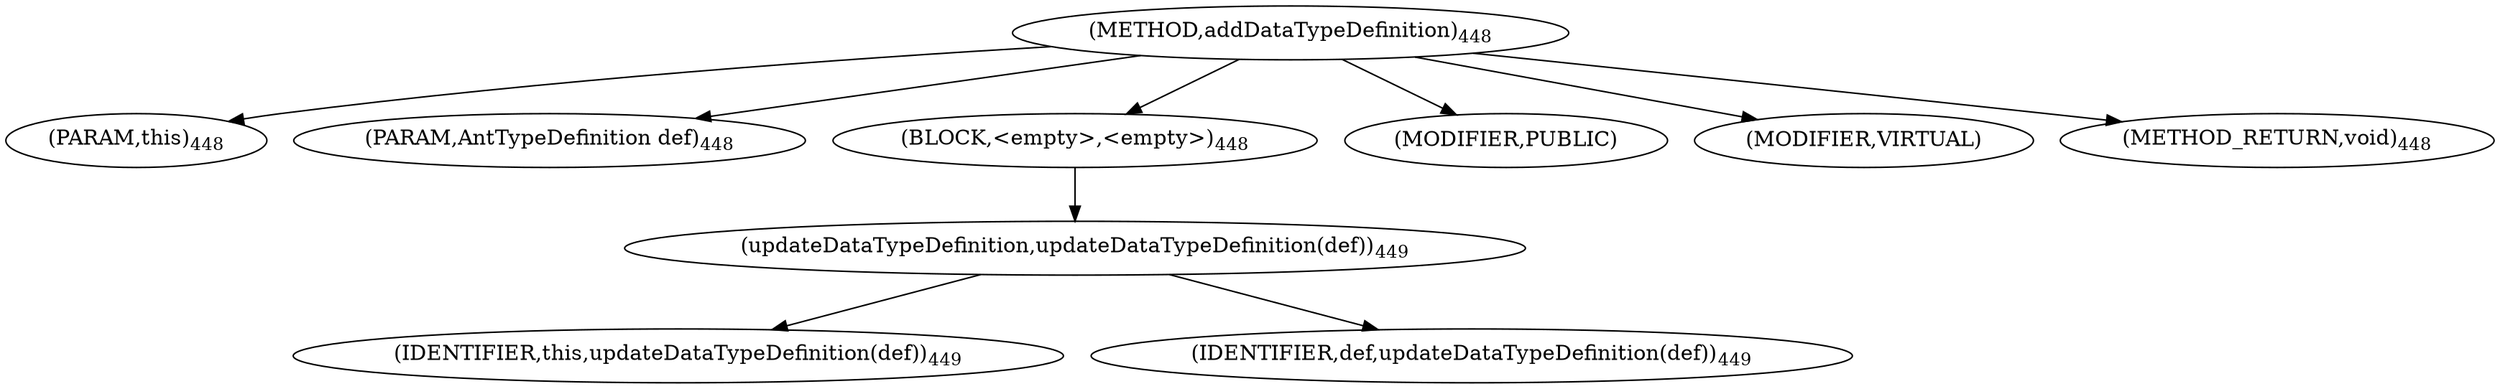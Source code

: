 digraph "addDataTypeDefinition" {  
"867" [label = <(METHOD,addDataTypeDefinition)<SUB>448</SUB>> ]
"31" [label = <(PARAM,this)<SUB>448</SUB>> ]
"868" [label = <(PARAM,AntTypeDefinition def)<SUB>448</SUB>> ]
"869" [label = <(BLOCK,&lt;empty&gt;,&lt;empty&gt;)<SUB>448</SUB>> ]
"870" [label = <(updateDataTypeDefinition,updateDataTypeDefinition(def))<SUB>449</SUB>> ]
"30" [label = <(IDENTIFIER,this,updateDataTypeDefinition(def))<SUB>449</SUB>> ]
"871" [label = <(IDENTIFIER,def,updateDataTypeDefinition(def))<SUB>449</SUB>> ]
"872" [label = <(MODIFIER,PUBLIC)> ]
"873" [label = <(MODIFIER,VIRTUAL)> ]
"874" [label = <(METHOD_RETURN,void)<SUB>448</SUB>> ]
  "867" -> "31" 
  "867" -> "868" 
  "867" -> "869" 
  "867" -> "872" 
  "867" -> "873" 
  "867" -> "874" 
  "869" -> "870" 
  "870" -> "30" 
  "870" -> "871" 
}
